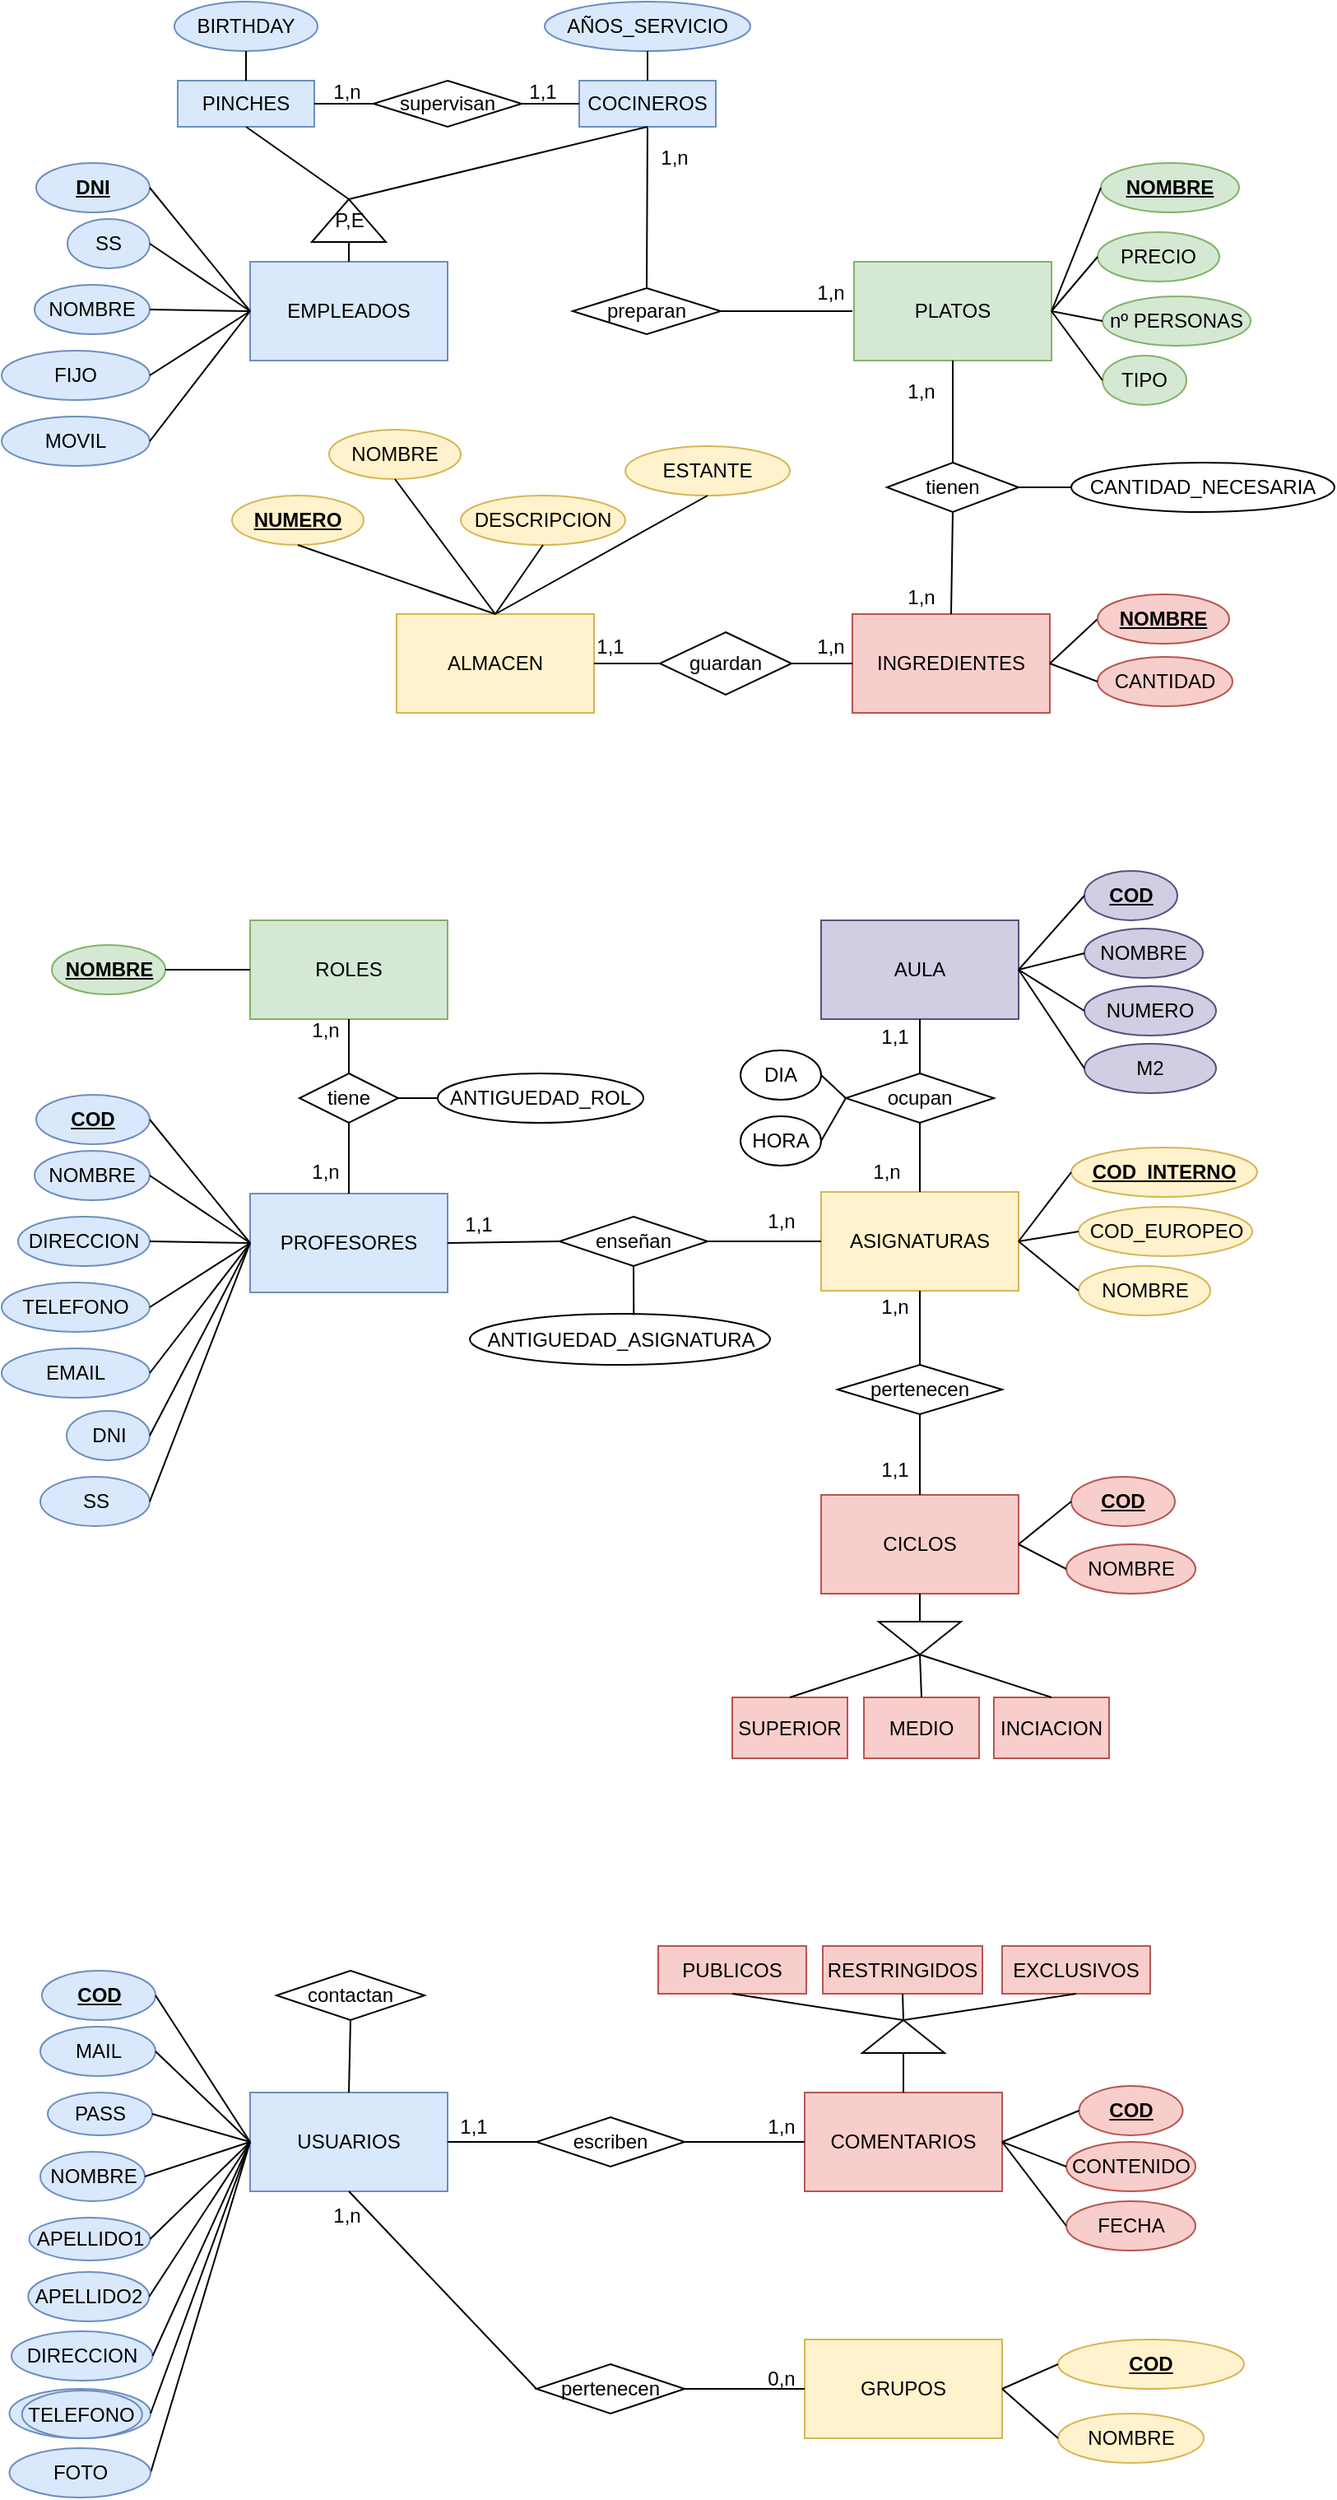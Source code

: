 <mxfile version="22.0.4" type="device">
  <diagram name="Page-1" id="RORQdDKEOHalD08dZJEA">
    <mxGraphModel dx="1114" dy="1678" grid="1" gridSize="10" guides="1" tooltips="1" connect="1" arrows="1" fold="1" page="1" pageScale="1" pageWidth="850" pageHeight="1100" math="0" shadow="0">
      <root>
        <mxCell id="0" />
        <mxCell id="1" parent="0" />
        <mxCell id="fxf0xC92rg955WbwkELu-1" value="EMPLEADOS" style="rounded=0;whiteSpace=wrap;html=1;fillColor=#dae8fc;strokeColor=#6c8ebf;" parent="1" vertex="1">
          <mxGeometry x="181" y="78" width="120" height="60" as="geometry" />
        </mxCell>
        <mxCell id="fxf0xC92rg955WbwkELu-2" value="PLATOS" style="rounded=0;whiteSpace=wrap;html=1;fillColor=#d5e8d4;strokeColor=#82b366;" parent="1" vertex="1">
          <mxGeometry x="548" y="78" width="120" height="60" as="geometry" />
        </mxCell>
        <mxCell id="fxf0xC92rg955WbwkELu-3" value="" style="endArrow=none;html=1;rounded=0;exitX=1;exitY=0.5;exitDx=0;exitDy=0;" parent="1" source="fxf0xC92rg955WbwkELu-4" edge="1">
          <mxGeometry width="50" height="50" relative="1" as="geometry">
            <mxPoint x="437" y="248" as="sourcePoint" />
            <mxPoint x="547" y="108" as="targetPoint" />
          </mxGeometry>
        </mxCell>
        <mxCell id="fxf0xC92rg955WbwkELu-4" value="preparan" style="rhombus;whiteSpace=wrap;html=1;" parent="1" vertex="1">
          <mxGeometry x="377" y="94" width="90" height="28" as="geometry" />
        </mxCell>
        <mxCell id="fxf0xC92rg955WbwkELu-5" value="" style="endArrow=none;html=1;rounded=0;exitX=0.5;exitY=1;exitDx=0;exitDy=0;entryX=0.5;entryY=0;entryDx=0;entryDy=0;" parent="1" source="RJmmMToxJVp8nwc7dpZY-3" target="fxf0xC92rg955WbwkELu-4" edge="1">
          <mxGeometry width="50" height="50" relative="1" as="geometry">
            <mxPoint x="437" y="248" as="sourcePoint" />
            <mxPoint x="487" y="198" as="targetPoint" />
          </mxGeometry>
        </mxCell>
        <mxCell id="prz9UvVktfaerAkNphrq-1" value="SS" style="ellipse;whiteSpace=wrap;html=1;fillColor=#dae8fc;strokeColor=#6c8ebf;" parent="1" vertex="1">
          <mxGeometry x="70" y="52" width="50" height="30" as="geometry" />
        </mxCell>
        <mxCell id="prz9UvVktfaerAkNphrq-2" value="NOMBRE" style="ellipse;whiteSpace=wrap;html=1;fillColor=#dae8fc;strokeColor=#6c8ebf;" parent="1" vertex="1">
          <mxGeometry x="50" y="92" width="70" height="30" as="geometry" />
        </mxCell>
        <mxCell id="prz9UvVktfaerAkNphrq-3" value="FIJO" style="ellipse;whiteSpace=wrap;html=1;fillColor=#dae8fc;strokeColor=#6c8ebf;" parent="1" vertex="1">
          <mxGeometry x="30" y="132" width="90" height="30" as="geometry" />
        </mxCell>
        <mxCell id="prz9UvVktfaerAkNphrq-4" value="MOVIL" style="ellipse;whiteSpace=wrap;html=1;fillColor=#dae8fc;strokeColor=#6c8ebf;" parent="1" vertex="1">
          <mxGeometry x="30" y="172" width="90" height="30" as="geometry" />
        </mxCell>
        <mxCell id="prz9UvVktfaerAkNphrq-5" value="" style="endArrow=none;html=1;rounded=0;entryX=1;entryY=0.5;entryDx=0;entryDy=0;exitX=0;exitY=0.5;exitDx=0;exitDy=0;" parent="1" source="fxf0xC92rg955WbwkELu-1" target="prz9UvVktfaerAkNphrq-1" edge="1">
          <mxGeometry width="50" height="50" relative="1" as="geometry">
            <mxPoint x="396" y="108" as="sourcePoint" />
            <mxPoint x="446" y="58" as="targetPoint" />
          </mxGeometry>
        </mxCell>
        <mxCell id="prz9UvVktfaerAkNphrq-6" value="" style="endArrow=none;html=1;rounded=0;exitX=1;exitY=0.5;exitDx=0;exitDy=0;entryX=0;entryY=0.5;entryDx=0;entryDy=0;" parent="1" source="prz9UvVktfaerAkNphrq-2" target="fxf0xC92rg955WbwkELu-1" edge="1">
          <mxGeometry width="50" height="50" relative="1" as="geometry">
            <mxPoint x="396" y="108" as="sourcePoint" />
            <mxPoint x="446" y="58" as="targetPoint" />
          </mxGeometry>
        </mxCell>
        <mxCell id="prz9UvVktfaerAkNphrq-7" value="" style="endArrow=none;html=1;rounded=0;exitX=1;exitY=0.5;exitDx=0;exitDy=0;entryX=0;entryY=0.5;entryDx=0;entryDy=0;" parent="1" source="prz9UvVktfaerAkNphrq-3" target="fxf0xC92rg955WbwkELu-1" edge="1">
          <mxGeometry width="50" height="50" relative="1" as="geometry">
            <mxPoint x="396" y="108" as="sourcePoint" />
            <mxPoint x="446" y="58" as="targetPoint" />
          </mxGeometry>
        </mxCell>
        <mxCell id="prz9UvVktfaerAkNphrq-8" value="" style="endArrow=none;html=1;rounded=0;exitX=1;exitY=0.5;exitDx=0;exitDy=0;entryX=0;entryY=0.5;entryDx=0;entryDy=0;" parent="1" source="prz9UvVktfaerAkNphrq-4" target="fxf0xC92rg955WbwkELu-1" edge="1">
          <mxGeometry width="50" height="50" relative="1" as="geometry">
            <mxPoint x="396" y="108" as="sourcePoint" />
            <mxPoint x="446" y="58" as="targetPoint" />
          </mxGeometry>
        </mxCell>
        <mxCell id="prz9UvVktfaerAkNphrq-9" value="&lt;b&gt;&lt;u&gt;DNI&lt;/u&gt;&lt;/b&gt;" style="ellipse;whiteSpace=wrap;html=1;fillColor=#dae8fc;strokeColor=#6c8ebf;" parent="1" vertex="1">
          <mxGeometry x="51" y="18" width="69" height="30" as="geometry" />
        </mxCell>
        <mxCell id="prz9UvVktfaerAkNphrq-10" value="" style="endArrow=none;html=1;rounded=0;entryX=1;entryY=0.5;entryDx=0;entryDy=0;exitX=0;exitY=0.5;exitDx=0;exitDy=0;" parent="1" source="fxf0xC92rg955WbwkELu-1" target="prz9UvVktfaerAkNphrq-9" edge="1">
          <mxGeometry width="50" height="50" relative="1" as="geometry">
            <mxPoint x="396" y="108" as="sourcePoint" />
            <mxPoint x="110" y="23" as="targetPoint" />
          </mxGeometry>
        </mxCell>
        <mxCell id="prz9UvVktfaerAkNphrq-12" value="1,n" style="text;html=1;strokeColor=none;fillColor=none;align=center;verticalAlign=middle;whiteSpace=wrap;rounded=0;" parent="1" vertex="1">
          <mxGeometry x="409" width="60" height="30" as="geometry" />
        </mxCell>
        <mxCell id="prz9UvVktfaerAkNphrq-13" value="1,n" style="text;html=1;strokeColor=none;fillColor=none;align=center;verticalAlign=middle;whiteSpace=wrap;rounded=0;" parent="1" vertex="1">
          <mxGeometry x="504" y="82" width="60" height="30" as="geometry" />
        </mxCell>
        <mxCell id="prz9UvVktfaerAkNphrq-14" value="INGREDIENTES" style="rounded=0;whiteSpace=wrap;html=1;fillColor=#f8cecc;strokeColor=#b85450;" parent="1" vertex="1">
          <mxGeometry x="547" y="292" width="120" height="60" as="geometry" />
        </mxCell>
        <mxCell id="prz9UvVktfaerAkNphrq-15" value="" style="endArrow=none;html=1;rounded=0;entryX=0.5;entryY=1;entryDx=0;entryDy=0;exitX=0.5;exitY=0;exitDx=0;exitDy=0;" parent="1" source="prz9UvVktfaerAkNphrq-16" target="fxf0xC92rg955WbwkELu-2" edge="1">
          <mxGeometry width="50" height="50" relative="1" as="geometry">
            <mxPoint x="619" y="178" as="sourcePoint" />
            <mxPoint x="609" y="152" as="targetPoint" />
          </mxGeometry>
        </mxCell>
        <mxCell id="prz9UvVktfaerAkNphrq-16" value="tienen" style="rhombus;whiteSpace=wrap;html=1;" parent="1" vertex="1">
          <mxGeometry x="568" y="200" width="80" height="30" as="geometry" />
        </mxCell>
        <mxCell id="prz9UvVktfaerAkNphrq-17" value="" style="endArrow=none;html=1;rounded=0;entryX=0.5;entryY=1;entryDx=0;entryDy=0;exitX=0.5;exitY=0;exitDx=0;exitDy=0;" parent="1" source="prz9UvVktfaerAkNphrq-14" target="prz9UvVktfaerAkNphrq-16" edge="1">
          <mxGeometry width="50" height="50" relative="1" as="geometry">
            <mxPoint x="609" y="288" as="sourcePoint" />
            <mxPoint x="618" y="148" as="targetPoint" />
          </mxGeometry>
        </mxCell>
        <mxCell id="prz9UvVktfaerAkNphrq-19" value="nº PERSONAS" style="ellipse;whiteSpace=wrap;html=1;fillColor=#d5e8d4;strokeColor=#82b366;" parent="1" vertex="1">
          <mxGeometry x="699" y="99" width="90" height="30" as="geometry" />
        </mxCell>
        <mxCell id="prz9UvVktfaerAkNphrq-20" value="TIPO" style="ellipse;whiteSpace=wrap;html=1;fillColor=#d5e8d4;strokeColor=#82b366;" parent="1" vertex="1">
          <mxGeometry x="699" y="135" width="51" height="30" as="geometry" />
        </mxCell>
        <mxCell id="prz9UvVktfaerAkNphrq-23" value="" style="endArrow=none;html=1;rounded=0;entryX=0;entryY=0.5;entryDx=0;entryDy=0;exitX=1;exitY=0.5;exitDx=0;exitDy=0;" parent="1" source="fxf0xC92rg955WbwkELu-2" target="prz9UvVktfaerAkNphrq-19" edge="1">
          <mxGeometry width="50" height="50" relative="1" as="geometry">
            <mxPoint x="339" y="108" as="sourcePoint" />
            <mxPoint x="389" y="58" as="targetPoint" />
          </mxGeometry>
        </mxCell>
        <mxCell id="prz9UvVktfaerAkNphrq-24" value="" style="endArrow=none;html=1;rounded=0;entryX=0;entryY=0.5;entryDx=0;entryDy=0;exitX=1;exitY=0.5;exitDx=0;exitDy=0;" parent="1" source="fxf0xC92rg955WbwkELu-2" target="prz9UvVktfaerAkNphrq-20" edge="1">
          <mxGeometry width="50" height="50" relative="1" as="geometry">
            <mxPoint x="339" y="108" as="sourcePoint" />
            <mxPoint x="389" y="58" as="targetPoint" />
          </mxGeometry>
        </mxCell>
        <mxCell id="prz9UvVktfaerAkNphrq-27" value="1,n" style="text;html=1;strokeColor=none;fillColor=none;align=center;verticalAlign=middle;whiteSpace=wrap;rounded=0;" parent="1" vertex="1">
          <mxGeometry x="559" y="267" width="60" height="30" as="geometry" />
        </mxCell>
        <mxCell id="prz9UvVktfaerAkNphrq-36" value="CANTIDAD" style="ellipse;whiteSpace=wrap;html=1;fillColor=#f8cecc;strokeColor=#b85450;" parent="1" vertex="1">
          <mxGeometry x="696" y="318" width="82" height="30" as="geometry" />
        </mxCell>
        <mxCell id="prz9UvVktfaerAkNphrq-41" value="" style="endArrow=none;html=1;rounded=0;entryX=1;entryY=0.5;entryDx=0;entryDy=0;exitX=0;exitY=0.5;exitDx=0;exitDy=0;" parent="1" source="IqtccJ0wSk-RiAS3oQaE-7" target="prz9UvVktfaerAkNphrq-14" edge="1">
          <mxGeometry width="50" height="50" relative="1" as="geometry">
            <mxPoint x="508" y="283" as="sourcePoint" />
            <mxPoint x="388" y="258" as="targetPoint" />
          </mxGeometry>
        </mxCell>
        <mxCell id="prz9UvVktfaerAkNphrq-42" value="" style="endArrow=none;html=1;rounded=0;entryX=1;entryY=0.5;entryDx=0;entryDy=0;exitX=0;exitY=0.5;exitDx=0;exitDy=0;" parent="1" source="prz9UvVktfaerAkNphrq-36" target="prz9UvVktfaerAkNphrq-14" edge="1">
          <mxGeometry width="50" height="50" relative="1" as="geometry">
            <mxPoint x="518" y="293" as="sourcePoint" />
            <mxPoint x="557" y="332" as="targetPoint" />
          </mxGeometry>
        </mxCell>
        <mxCell id="prz9UvVktfaerAkNphrq-52" value="&lt;b&gt;&lt;u&gt;NOMBRE&lt;/u&gt;&lt;/b&gt;" style="ellipse;whiteSpace=wrap;html=1;fillColor=#d5e8d4;strokeColor=#82b366;" parent="1" vertex="1">
          <mxGeometry x="698" y="18" width="84" height="30" as="geometry" />
        </mxCell>
        <mxCell id="prz9UvVktfaerAkNphrq-53" value="" style="endArrow=none;html=1;rounded=0;entryX=0;entryY=0.5;entryDx=0;entryDy=0;exitX=1;exitY=0.5;exitDx=0;exitDy=0;" parent="1" source="fxf0xC92rg955WbwkELu-2" target="prz9UvVktfaerAkNphrq-52" edge="1">
          <mxGeometry width="50" height="50" relative="1" as="geometry">
            <mxPoint x="639" y="83" as="sourcePoint" />
            <mxPoint x="689" y="33" as="targetPoint" />
          </mxGeometry>
        </mxCell>
        <mxCell id="prz9UvVktfaerAkNphrq-55" value="PRECIO" style="ellipse;whiteSpace=wrap;html=1;fillColor=#d5e8d4;strokeColor=#82b366;" parent="1" vertex="1">
          <mxGeometry x="696" y="60" width="74" height="30" as="geometry" />
        </mxCell>
        <mxCell id="prz9UvVktfaerAkNphrq-56" value="" style="endArrow=none;html=1;rounded=0;entryX=0;entryY=0.5;entryDx=0;entryDy=0;exitX=1;exitY=0.5;exitDx=0;exitDy=0;" parent="1" source="fxf0xC92rg955WbwkELu-2" target="prz9UvVktfaerAkNphrq-55" edge="1">
          <mxGeometry width="50" height="50" relative="1" as="geometry">
            <mxPoint x="678" y="118" as="sourcePoint" />
            <mxPoint x="709" y="126" as="targetPoint" />
          </mxGeometry>
        </mxCell>
        <mxCell id="IqtccJ0wSk-RiAS3oQaE-7" value="&lt;b&gt;&lt;u&gt;NOMBRE&lt;/u&gt;&lt;/b&gt;" style="ellipse;whiteSpace=wrap;html=1;fillColor=#f8cecc;strokeColor=#b85450;" parent="1" vertex="1">
          <mxGeometry x="696" y="280" width="80" height="30" as="geometry" />
        </mxCell>
        <mxCell id="IqtccJ0wSk-RiAS3oQaE-10" value="CANTIDAD_NECESARIA" style="ellipse;whiteSpace=wrap;html=1;" parent="1" vertex="1">
          <mxGeometry x="680" y="200" width="160" height="30" as="geometry" />
        </mxCell>
        <mxCell id="IqtccJ0wSk-RiAS3oQaE-11" value="" style="endArrow=none;html=1;rounded=0;entryX=1;entryY=0.5;entryDx=0;entryDy=0;exitX=0;exitY=0.5;exitDx=0;exitDy=0;" parent="1" source="IqtccJ0wSk-RiAS3oQaE-10" target="prz9UvVktfaerAkNphrq-16" edge="1">
          <mxGeometry width="50" height="50" relative="1" as="geometry">
            <mxPoint x="706" y="305" as="sourcePoint" />
            <mxPoint x="677" y="332" as="targetPoint" />
          </mxGeometry>
        </mxCell>
        <mxCell id="IqtccJ0wSk-RiAS3oQaE-12" value="ALMACEN" style="rounded=0;whiteSpace=wrap;html=1;fillColor=#fff2cc;strokeColor=#d6b656;" parent="1" vertex="1">
          <mxGeometry x="270" y="292" width="120" height="60" as="geometry" />
        </mxCell>
        <mxCell id="IqtccJ0wSk-RiAS3oQaE-13" value="guardan" style="rhombus;whiteSpace=wrap;html=1;" parent="1" vertex="1">
          <mxGeometry x="430" y="303" width="80" height="38" as="geometry" />
        </mxCell>
        <mxCell id="IqtccJ0wSk-RiAS3oQaE-14" value="" style="endArrow=none;html=1;rounded=0;entryX=1;entryY=0.5;entryDx=0;entryDy=0;exitX=0;exitY=0.5;exitDx=0;exitDy=0;" parent="1" source="prz9UvVktfaerAkNphrq-14" target="IqtccJ0wSk-RiAS3oQaE-13" edge="1">
          <mxGeometry width="50" height="50" relative="1" as="geometry">
            <mxPoint x="617" y="302" as="sourcePoint" />
            <mxPoint x="618" y="250" as="targetPoint" />
          </mxGeometry>
        </mxCell>
        <mxCell id="IqtccJ0wSk-RiAS3oQaE-15" value="" style="endArrow=none;html=1;rounded=0;entryX=1;entryY=0.5;entryDx=0;entryDy=0;exitX=0;exitY=0.5;exitDx=0;exitDy=0;" parent="1" source="IqtccJ0wSk-RiAS3oQaE-13" target="IqtccJ0wSk-RiAS3oQaE-12" edge="1">
          <mxGeometry width="50" height="50" relative="1" as="geometry">
            <mxPoint x="557" y="332" as="sourcePoint" />
            <mxPoint x="520" y="332" as="targetPoint" />
          </mxGeometry>
        </mxCell>
        <mxCell id="IqtccJ0wSk-RiAS3oQaE-16" value="&lt;b&gt;&lt;u&gt;NUMERO&lt;/u&gt;&lt;/b&gt;" style="ellipse;whiteSpace=wrap;html=1;fillColor=#fff2cc;strokeColor=#d6b656;" parent="1" vertex="1">
          <mxGeometry x="170" y="220" width="80" height="30" as="geometry" />
        </mxCell>
        <mxCell id="IqtccJ0wSk-RiAS3oQaE-17" value="NOMBRE" style="ellipse;whiteSpace=wrap;html=1;fillColor=#fff2cc;strokeColor=#d6b656;" parent="1" vertex="1">
          <mxGeometry x="229" y="180" width="80" height="30" as="geometry" />
        </mxCell>
        <mxCell id="IqtccJ0wSk-RiAS3oQaE-18" value="DESCRIPCION" style="ellipse;whiteSpace=wrap;html=1;fillColor=#fff2cc;strokeColor=#d6b656;" parent="1" vertex="1">
          <mxGeometry x="309" y="220" width="100" height="30" as="geometry" />
        </mxCell>
        <mxCell id="IqtccJ0wSk-RiAS3oQaE-19" value="" style="endArrow=none;html=1;rounded=0;entryX=0.5;entryY=1;entryDx=0;entryDy=0;exitX=0.5;exitY=0;exitDx=0;exitDy=0;" parent="1" source="IqtccJ0wSk-RiAS3oQaE-12" target="IqtccJ0wSk-RiAS3oQaE-18" edge="1">
          <mxGeometry width="50" height="50" relative="1" as="geometry">
            <mxPoint x="440" y="332" as="sourcePoint" />
            <mxPoint x="400" y="332" as="targetPoint" />
          </mxGeometry>
        </mxCell>
        <mxCell id="IqtccJ0wSk-RiAS3oQaE-20" value="" style="endArrow=none;html=1;rounded=0;entryX=0.5;entryY=1;entryDx=0;entryDy=0;exitX=0.5;exitY=0;exitDx=0;exitDy=0;" parent="1" source="IqtccJ0wSk-RiAS3oQaE-12" target="IqtccJ0wSk-RiAS3oQaE-17" edge="1">
          <mxGeometry width="50" height="50" relative="1" as="geometry">
            <mxPoint x="340" y="302" as="sourcePoint" />
            <mxPoint x="251" y="260" as="targetPoint" />
          </mxGeometry>
        </mxCell>
        <mxCell id="IqtccJ0wSk-RiAS3oQaE-21" value="" style="endArrow=none;html=1;rounded=0;entryX=0.5;entryY=1;entryDx=0;entryDy=0;exitX=0.5;exitY=0;exitDx=0;exitDy=0;" parent="1" source="IqtccJ0wSk-RiAS3oQaE-12" target="IqtccJ0wSk-RiAS3oQaE-16" edge="1">
          <mxGeometry width="50" height="50" relative="1" as="geometry">
            <mxPoint x="340" y="302" as="sourcePoint" />
            <mxPoint x="351" y="260" as="targetPoint" />
          </mxGeometry>
        </mxCell>
        <mxCell id="IqtccJ0wSk-RiAS3oQaE-22" value="ESTANTE" style="ellipse;whiteSpace=wrap;html=1;fillColor=#fff2cc;strokeColor=#d6b656;" parent="1" vertex="1">
          <mxGeometry x="409" y="190" width="100" height="30" as="geometry" />
        </mxCell>
        <mxCell id="IqtccJ0wSk-RiAS3oQaE-23" value="" style="endArrow=none;html=1;rounded=0;entryX=0.5;entryY=1;entryDx=0;entryDy=0;exitX=0.5;exitY=0;exitDx=0;exitDy=0;" parent="1" source="IqtccJ0wSk-RiAS3oQaE-12" target="IqtccJ0wSk-RiAS3oQaE-22" edge="1">
          <mxGeometry width="50" height="50" relative="1" as="geometry">
            <mxPoint x="340" y="302" as="sourcePoint" />
            <mxPoint x="410" y="260" as="targetPoint" />
          </mxGeometry>
        </mxCell>
        <mxCell id="IqtccJ0wSk-RiAS3oQaE-24" value="1,1" style="text;html=1;strokeColor=none;fillColor=none;align=center;verticalAlign=middle;whiteSpace=wrap;rounded=0;" parent="1" vertex="1">
          <mxGeometry x="370" y="297" width="60" height="30" as="geometry" />
        </mxCell>
        <mxCell id="IqtccJ0wSk-RiAS3oQaE-25" value="1,n" style="text;html=1;strokeColor=none;fillColor=none;align=center;verticalAlign=middle;whiteSpace=wrap;rounded=0;" parent="1" vertex="1">
          <mxGeometry x="504" y="297" width="60" height="30" as="geometry" />
        </mxCell>
        <mxCell id="IqtccJ0wSk-RiAS3oQaE-26" value="PROFESORES" style="rounded=0;whiteSpace=wrap;html=1;fillColor=#dae8fc;strokeColor=#6c8ebf;" parent="1" vertex="1">
          <mxGeometry x="181" y="644" width="120" height="60" as="geometry" />
        </mxCell>
        <mxCell id="IqtccJ0wSk-RiAS3oQaE-27" value="NOMBRE" style="ellipse;whiteSpace=wrap;html=1;fillColor=#dae8fc;strokeColor=#6c8ebf;" parent="1" vertex="1">
          <mxGeometry x="50" y="618" width="70" height="30" as="geometry" />
        </mxCell>
        <mxCell id="IqtccJ0wSk-RiAS3oQaE-28" value="DIRECCION" style="ellipse;whiteSpace=wrap;html=1;fillColor=#dae8fc;strokeColor=#6c8ebf;" parent="1" vertex="1">
          <mxGeometry x="40" y="658" width="80" height="30" as="geometry" />
        </mxCell>
        <mxCell id="IqtccJ0wSk-RiAS3oQaE-29" value="TELEFONO" style="ellipse;whiteSpace=wrap;html=1;fillColor=#dae8fc;strokeColor=#6c8ebf;" parent="1" vertex="1">
          <mxGeometry x="30" y="698" width="90" height="30" as="geometry" />
        </mxCell>
        <mxCell id="IqtccJ0wSk-RiAS3oQaE-30" value="EMAIL" style="ellipse;whiteSpace=wrap;html=1;fillColor=#dae8fc;strokeColor=#6c8ebf;" parent="1" vertex="1">
          <mxGeometry x="30" y="738" width="90" height="30" as="geometry" />
        </mxCell>
        <mxCell id="IqtccJ0wSk-RiAS3oQaE-31" value="" style="endArrow=none;html=1;rounded=0;entryX=1;entryY=0.5;entryDx=0;entryDy=0;exitX=0;exitY=0.5;exitDx=0;exitDy=0;" parent="1" source="IqtccJ0wSk-RiAS3oQaE-26" target="IqtccJ0wSk-RiAS3oQaE-27" edge="1">
          <mxGeometry width="50" height="50" relative="1" as="geometry">
            <mxPoint x="396" y="674" as="sourcePoint" />
            <mxPoint x="446" y="624" as="targetPoint" />
          </mxGeometry>
        </mxCell>
        <mxCell id="IqtccJ0wSk-RiAS3oQaE-32" value="" style="endArrow=none;html=1;rounded=0;exitX=1;exitY=0.5;exitDx=0;exitDy=0;entryX=0;entryY=0.5;entryDx=0;entryDy=0;" parent="1" source="IqtccJ0wSk-RiAS3oQaE-28" target="IqtccJ0wSk-RiAS3oQaE-26" edge="1">
          <mxGeometry width="50" height="50" relative="1" as="geometry">
            <mxPoint x="396" y="674" as="sourcePoint" />
            <mxPoint x="446" y="624" as="targetPoint" />
          </mxGeometry>
        </mxCell>
        <mxCell id="IqtccJ0wSk-RiAS3oQaE-33" value="" style="endArrow=none;html=1;rounded=0;exitX=1;exitY=0.5;exitDx=0;exitDy=0;entryX=0;entryY=0.5;entryDx=0;entryDy=0;" parent="1" source="IqtccJ0wSk-RiAS3oQaE-29" target="IqtccJ0wSk-RiAS3oQaE-26" edge="1">
          <mxGeometry width="50" height="50" relative="1" as="geometry">
            <mxPoint x="396" y="674" as="sourcePoint" />
            <mxPoint x="446" y="624" as="targetPoint" />
          </mxGeometry>
        </mxCell>
        <mxCell id="IqtccJ0wSk-RiAS3oQaE-34" value="" style="endArrow=none;html=1;rounded=0;exitX=1;exitY=0.5;exitDx=0;exitDy=0;entryX=0;entryY=0.5;entryDx=0;entryDy=0;" parent="1" source="IqtccJ0wSk-RiAS3oQaE-30" target="IqtccJ0wSk-RiAS3oQaE-26" edge="1">
          <mxGeometry width="50" height="50" relative="1" as="geometry">
            <mxPoint x="396" y="674" as="sourcePoint" />
            <mxPoint x="446" y="624" as="targetPoint" />
          </mxGeometry>
        </mxCell>
        <mxCell id="IqtccJ0wSk-RiAS3oQaE-35" value="&lt;b&gt;&lt;u&gt;COD&lt;/u&gt;&lt;/b&gt;" style="ellipse;whiteSpace=wrap;html=1;fillColor=#dae8fc;strokeColor=#6c8ebf;" parent="1" vertex="1">
          <mxGeometry x="51" y="584" width="69" height="30" as="geometry" />
        </mxCell>
        <mxCell id="IqtccJ0wSk-RiAS3oQaE-36" value="" style="endArrow=none;html=1;rounded=0;entryX=1;entryY=0.5;entryDx=0;entryDy=0;exitX=0;exitY=0.5;exitDx=0;exitDy=0;" parent="1" source="IqtccJ0wSk-RiAS3oQaE-26" target="IqtccJ0wSk-RiAS3oQaE-35" edge="1">
          <mxGeometry width="50" height="50" relative="1" as="geometry">
            <mxPoint x="396" y="674" as="sourcePoint" />
            <mxPoint x="110" y="589" as="targetPoint" />
          </mxGeometry>
        </mxCell>
        <mxCell id="IqtccJ0wSk-RiAS3oQaE-38" value="DNI" style="ellipse;whiteSpace=wrap;html=1;fillColor=#dae8fc;strokeColor=#6c8ebf;" parent="1" vertex="1">
          <mxGeometry x="69.5" y="776" width="50.5" height="30" as="geometry" />
        </mxCell>
        <mxCell id="IqtccJ0wSk-RiAS3oQaE-39" value="" style="endArrow=none;html=1;rounded=0;exitX=1;exitY=0.5;exitDx=0;exitDy=0;entryX=0;entryY=0.5;entryDx=0;entryDy=0;" parent="1" source="IqtccJ0wSk-RiAS3oQaE-38" target="IqtccJ0wSk-RiAS3oQaE-26" edge="1">
          <mxGeometry width="50" height="50" relative="1" as="geometry">
            <mxPoint x="123" y="763" as="sourcePoint" />
            <mxPoint x="191" y="684" as="targetPoint" />
          </mxGeometry>
        </mxCell>
        <mxCell id="IqtccJ0wSk-RiAS3oQaE-40" value="SS" style="ellipse;whiteSpace=wrap;html=1;fillColor=#dae8fc;strokeColor=#6c8ebf;" parent="1" vertex="1">
          <mxGeometry x="53.5" y="816" width="66.5" height="30" as="geometry" />
        </mxCell>
        <mxCell id="IqtccJ0wSk-RiAS3oQaE-41" value="" style="endArrow=none;html=1;rounded=0;entryX=0;entryY=0.5;entryDx=0;entryDy=0;exitX=1;exitY=0.5;exitDx=0;exitDy=0;" parent="1" source="IqtccJ0wSk-RiAS3oQaE-40" target="IqtccJ0wSk-RiAS3oQaE-26" edge="1">
          <mxGeometry width="50" height="50" relative="1" as="geometry">
            <mxPoint x="460" y="936" as="sourcePoint" />
            <mxPoint x="510" y="886" as="targetPoint" />
          </mxGeometry>
        </mxCell>
        <mxCell id="IqtccJ0wSk-RiAS3oQaE-52" value="ROLES" style="rounded=0;whiteSpace=wrap;html=1;fillColor=#d5e8d4;strokeColor=#82b366;" parent="1" vertex="1">
          <mxGeometry x="181" y="478" width="120" height="60" as="geometry" />
        </mxCell>
        <mxCell id="IqtccJ0wSk-RiAS3oQaE-53" value="tiene" style="rhombus;whiteSpace=wrap;html=1;" parent="1" vertex="1">
          <mxGeometry x="211" y="571" width="60" height="30" as="geometry" />
        </mxCell>
        <mxCell id="IqtccJ0wSk-RiAS3oQaE-54" value="" style="endArrow=none;html=1;rounded=0;exitX=0.5;exitY=0;exitDx=0;exitDy=0;entryX=0.5;entryY=1;entryDx=0;entryDy=0;" parent="1" source="IqtccJ0wSk-RiAS3oQaE-53" target="IqtccJ0wSk-RiAS3oQaE-52" edge="1">
          <mxGeometry width="50" height="50" relative="1" as="geometry">
            <mxPoint x="460" y="568" as="sourcePoint" />
            <mxPoint x="510" y="518" as="targetPoint" />
          </mxGeometry>
        </mxCell>
        <mxCell id="IqtccJ0wSk-RiAS3oQaE-55" value="" style="endArrow=none;html=1;rounded=0;exitX=0.5;exitY=1;exitDx=0;exitDy=0;entryX=0.5;entryY=0;entryDx=0;entryDy=0;" parent="1" source="IqtccJ0wSk-RiAS3oQaE-53" target="IqtccJ0wSk-RiAS3oQaE-26" edge="1">
          <mxGeometry width="50" height="50" relative="1" as="geometry">
            <mxPoint x="250" y="578" as="sourcePoint" />
            <mxPoint x="251" y="548" as="targetPoint" />
          </mxGeometry>
        </mxCell>
        <mxCell id="IqtccJ0wSk-RiAS3oQaE-56" value="&lt;b&gt;&lt;u&gt;NOMBRE&lt;/u&gt;&lt;/b&gt;" style="ellipse;whiteSpace=wrap;html=1;fillColor=#d5e8d4;strokeColor=#82b366;" parent="1" vertex="1">
          <mxGeometry x="60.5" y="493" width="69" height="30" as="geometry" />
        </mxCell>
        <mxCell id="IqtccJ0wSk-RiAS3oQaE-57" value="" style="endArrow=none;html=1;rounded=0;exitX=0;exitY=0.5;exitDx=0;exitDy=0;entryX=1;entryY=0.5;entryDx=0;entryDy=0;" parent="1" source="IqtccJ0wSk-RiAS3oQaE-52" target="IqtccJ0wSk-RiAS3oQaE-56" edge="1">
          <mxGeometry width="50" height="50" relative="1" as="geometry">
            <mxPoint x="251" y="581" as="sourcePoint" />
            <mxPoint x="251" y="548" as="targetPoint" />
          </mxGeometry>
        </mxCell>
        <mxCell id="IqtccJ0wSk-RiAS3oQaE-58" value="ANTIGUEDAD_ROL" style="ellipse;whiteSpace=wrap;html=1;" parent="1" vertex="1">
          <mxGeometry x="295" y="571" width="125" height="30" as="geometry" />
        </mxCell>
        <mxCell id="IqtccJ0wSk-RiAS3oQaE-59" value="" style="endArrow=none;html=1;rounded=0;exitX=0;exitY=0.5;exitDx=0;exitDy=0;entryX=1;entryY=0.5;entryDx=0;entryDy=0;" parent="1" source="IqtccJ0wSk-RiAS3oQaE-58" target="IqtccJ0wSk-RiAS3oQaE-53" edge="1">
          <mxGeometry width="50" height="50" relative="1" as="geometry">
            <mxPoint x="191" y="518" as="sourcePoint" />
            <mxPoint x="140" y="518" as="targetPoint" />
          </mxGeometry>
        </mxCell>
        <mxCell id="IqtccJ0wSk-RiAS3oQaE-60" value="enseñan" style="rhombus;whiteSpace=wrap;html=1;" parent="1" vertex="1">
          <mxGeometry x="369" y="658" width="90" height="30" as="geometry" />
        </mxCell>
        <mxCell id="IqtccJ0wSk-RiAS3oQaE-61" value="ASIGNATURAS" style="rounded=0;whiteSpace=wrap;html=1;fillColor=#fff2cc;strokeColor=#d6b656;" parent="1" vertex="1">
          <mxGeometry x="528" y="643" width="120" height="60" as="geometry" />
        </mxCell>
        <mxCell id="IqtccJ0wSk-RiAS3oQaE-62" value="&lt;b&gt;&lt;u&gt;COD_INTERNO&lt;/u&gt;&lt;/b&gt;" style="ellipse;whiteSpace=wrap;html=1;fillColor=#fff2cc;strokeColor=#d6b656;" parent="1" vertex="1">
          <mxGeometry x="680" y="616" width="113" height="30" as="geometry" />
        </mxCell>
        <mxCell id="IqtccJ0wSk-RiAS3oQaE-63" value="COD_EUROPEO" style="ellipse;whiteSpace=wrap;html=1;fillColor=#fff2cc;strokeColor=#d6b656;" parent="1" vertex="1">
          <mxGeometry x="684.5" y="652" width="105.5" height="30" as="geometry" />
        </mxCell>
        <mxCell id="IqtccJ0wSk-RiAS3oQaE-64" value="NOMBRE" style="ellipse;whiteSpace=wrap;html=1;fillColor=#fff2cc;strokeColor=#d6b656;" parent="1" vertex="1">
          <mxGeometry x="684.5" y="688" width="80" height="30" as="geometry" />
        </mxCell>
        <mxCell id="IqtccJ0wSk-RiAS3oQaE-65" value="" style="endArrow=none;html=1;rounded=0;exitX=0;exitY=0.5;exitDx=0;exitDy=0;entryX=1;entryY=0.5;entryDx=0;entryDy=0;" parent="1" source="IqtccJ0wSk-RiAS3oQaE-62" target="IqtccJ0wSk-RiAS3oQaE-61" edge="1">
          <mxGeometry width="50" height="50" relative="1" as="geometry">
            <mxPoint x="251" y="611" as="sourcePoint" />
            <mxPoint x="251" y="654" as="targetPoint" />
          </mxGeometry>
        </mxCell>
        <mxCell id="IqtccJ0wSk-RiAS3oQaE-66" value="" style="endArrow=none;html=1;rounded=0;exitX=0;exitY=0.5;exitDx=0;exitDy=0;entryX=1;entryY=0.5;entryDx=0;entryDy=0;" parent="1" source="IqtccJ0wSk-RiAS3oQaE-63" target="IqtccJ0wSk-RiAS3oQaE-61" edge="1">
          <mxGeometry width="50" height="50" relative="1" as="geometry">
            <mxPoint x="690" y="626" as="sourcePoint" />
            <mxPoint x="659" y="683" as="targetPoint" />
          </mxGeometry>
        </mxCell>
        <mxCell id="IqtccJ0wSk-RiAS3oQaE-67" value="" style="endArrow=none;html=1;rounded=0;exitX=0;exitY=0.5;exitDx=0;exitDy=0;entryX=1;entryY=0.5;entryDx=0;entryDy=0;" parent="1" source="IqtccJ0wSk-RiAS3oQaE-64" target="IqtccJ0wSk-RiAS3oQaE-61" edge="1">
          <mxGeometry width="50" height="50" relative="1" as="geometry">
            <mxPoint x="695" y="669" as="sourcePoint" />
            <mxPoint x="660" y="708" as="targetPoint" />
          </mxGeometry>
        </mxCell>
        <mxCell id="IqtccJ0wSk-RiAS3oQaE-68" value="" style="endArrow=none;html=1;rounded=0;exitX=0;exitY=0.5;exitDx=0;exitDy=0;entryX=1;entryY=0.5;entryDx=0;entryDy=0;" parent="1" source="IqtccJ0wSk-RiAS3oQaE-60" target="IqtccJ0wSk-RiAS3oQaE-26" edge="1">
          <mxGeometry width="50" height="50" relative="1" as="geometry">
            <mxPoint x="695" y="713" as="sourcePoint" />
            <mxPoint x="659" y="683" as="targetPoint" />
          </mxGeometry>
        </mxCell>
        <mxCell id="IqtccJ0wSk-RiAS3oQaE-69" value="" style="endArrow=none;html=1;rounded=0;exitX=0;exitY=0.5;exitDx=0;exitDy=0;entryX=1;entryY=0.5;entryDx=0;entryDy=0;" parent="1" source="IqtccJ0wSk-RiAS3oQaE-61" target="IqtccJ0wSk-RiAS3oQaE-60" edge="1">
          <mxGeometry width="50" height="50" relative="1" as="geometry">
            <mxPoint x="380" y="683" as="sourcePoint" />
            <mxPoint x="311" y="684" as="targetPoint" />
          </mxGeometry>
        </mxCell>
        <mxCell id="IqtccJ0wSk-RiAS3oQaE-70" value="CICLOS" style="rounded=0;whiteSpace=wrap;html=1;fillColor=#f8cecc;strokeColor=#b85450;" parent="1" vertex="1">
          <mxGeometry x="528" y="827" width="120" height="60" as="geometry" />
        </mxCell>
        <mxCell id="IqtccJ0wSk-RiAS3oQaE-71" value="pertenecen" style="rhombus;whiteSpace=wrap;html=1;" parent="1" vertex="1">
          <mxGeometry x="538" y="748" width="100" height="30" as="geometry" />
        </mxCell>
        <mxCell id="IqtccJ0wSk-RiAS3oQaE-72" value="" style="endArrow=none;html=1;rounded=0;exitX=0.5;exitY=1;exitDx=0;exitDy=0;entryX=0.5;entryY=0;entryDx=0;entryDy=0;" parent="1" source="IqtccJ0wSk-RiAS3oQaE-61" target="IqtccJ0wSk-RiAS3oQaE-71" edge="1">
          <mxGeometry width="50" height="50" relative="1" as="geometry">
            <mxPoint x="539" y="683" as="sourcePoint" />
            <mxPoint x="460" y="683" as="targetPoint" />
          </mxGeometry>
        </mxCell>
        <mxCell id="IqtccJ0wSk-RiAS3oQaE-73" value="" style="endArrow=none;html=1;rounded=0;exitX=0.5;exitY=1;exitDx=0;exitDy=0;entryX=0.5;entryY=0;entryDx=0;entryDy=0;" parent="1" source="IqtccJ0wSk-RiAS3oQaE-71" target="IqtccJ0wSk-RiAS3oQaE-70" edge="1">
          <mxGeometry width="50" height="50" relative="1" as="geometry">
            <mxPoint x="599" y="713" as="sourcePoint" />
            <mxPoint x="599" y="756" as="targetPoint" />
          </mxGeometry>
        </mxCell>
        <mxCell id="IqtccJ0wSk-RiAS3oQaE-74" value="&lt;b&gt;&lt;u&gt;COD&lt;/u&gt;&lt;/b&gt;" style="ellipse;whiteSpace=wrap;html=1;fillColor=#f8cecc;strokeColor=#b85450;" parent="1" vertex="1">
          <mxGeometry x="680" y="816" width="63" height="30" as="geometry" />
        </mxCell>
        <mxCell id="IqtccJ0wSk-RiAS3oQaE-75" value="NOMBRE" style="ellipse;whiteSpace=wrap;html=1;fillColor=#f8cecc;strokeColor=#b85450;" parent="1" vertex="1">
          <mxGeometry x="677" y="857" width="78.5" height="30" as="geometry" />
        </mxCell>
        <mxCell id="IqtccJ0wSk-RiAS3oQaE-77" value="" style="endArrow=none;html=1;rounded=0;entryX=0;entryY=0.5;entryDx=0;entryDy=0;exitX=1;exitY=0.5;exitDx=0;exitDy=0;" parent="1" source="IqtccJ0wSk-RiAS3oQaE-70" target="IqtccJ0wSk-RiAS3oQaE-74" edge="1">
          <mxGeometry width="50" height="50" relative="1" as="geometry">
            <mxPoint x="460" y="797" as="sourcePoint" />
            <mxPoint x="510" y="747" as="targetPoint" />
          </mxGeometry>
        </mxCell>
        <mxCell id="IqtccJ0wSk-RiAS3oQaE-78" value="" style="endArrow=none;html=1;rounded=0;entryX=0;entryY=0.5;entryDx=0;entryDy=0;exitX=1;exitY=0.5;exitDx=0;exitDy=0;" parent="1" source="IqtccJ0wSk-RiAS3oQaE-70" target="IqtccJ0wSk-RiAS3oQaE-75" edge="1">
          <mxGeometry width="50" height="50" relative="1" as="geometry">
            <mxPoint x="659" y="867" as="sourcePoint" />
            <mxPoint x="687" y="831" as="targetPoint" />
          </mxGeometry>
        </mxCell>
        <mxCell id="IqtccJ0wSk-RiAS3oQaE-79" value="" style="endArrow=none;html=1;rounded=0;entryX=0;entryY=0.5;entryDx=0;entryDy=0;exitX=0.5;exitY=1;exitDx=0;exitDy=0;" parent="1" source="IqtccJ0wSk-RiAS3oQaE-70" target="RJmmMToxJVp8nwc7dpZY-11" edge="1">
          <mxGeometry width="50" height="50" relative="1" as="geometry">
            <mxPoint x="659" y="867" as="sourcePoint" />
            <mxPoint x="692" y="867" as="targetPoint" />
          </mxGeometry>
        </mxCell>
        <mxCell id="IqtccJ0wSk-RiAS3oQaE-80" value="AULA" style="rounded=0;whiteSpace=wrap;html=1;fillColor=#d0cee2;strokeColor=#56517e;" parent="1" vertex="1">
          <mxGeometry x="528" y="478" width="120" height="60" as="geometry" />
        </mxCell>
        <mxCell id="IqtccJ0wSk-RiAS3oQaE-81" value="&lt;b&gt;&lt;u&gt;COD&lt;/u&gt;&lt;/b&gt;" style="ellipse;whiteSpace=wrap;html=1;fillColor=#d0cee2;strokeColor=#56517e;" parent="1" vertex="1">
          <mxGeometry x="688" y="448" width="56.5" height="30" as="geometry" />
        </mxCell>
        <mxCell id="IqtccJ0wSk-RiAS3oQaE-82" value="NOMBRE" style="ellipse;whiteSpace=wrap;html=1;fillColor=#d0cee2;strokeColor=#56517e;" parent="1" vertex="1">
          <mxGeometry x="688" y="483" width="72" height="30" as="geometry" />
        </mxCell>
        <mxCell id="IqtccJ0wSk-RiAS3oQaE-83" value="NUMERO" style="ellipse;whiteSpace=wrap;html=1;fillColor=#d0cee2;strokeColor=#56517e;" parent="1" vertex="1">
          <mxGeometry x="688" y="518" width="80" height="30" as="geometry" />
        </mxCell>
        <mxCell id="IqtccJ0wSk-RiAS3oQaE-84" value="M2" style="ellipse;whiteSpace=wrap;html=1;fillColor=#d0cee2;strokeColor=#56517e;" parent="1" vertex="1">
          <mxGeometry x="688" y="553" width="80" height="30" as="geometry" />
        </mxCell>
        <mxCell id="IqtccJ0wSk-RiAS3oQaE-86" value="" style="endArrow=none;html=1;rounded=0;entryX=1;entryY=0.5;entryDx=0;entryDy=0;exitX=0;exitY=0.5;exitDx=0;exitDy=0;" parent="1" source="IqtccJ0wSk-RiAS3oQaE-81" target="IqtccJ0wSk-RiAS3oQaE-80" edge="1">
          <mxGeometry width="50" height="50" relative="1" as="geometry">
            <mxPoint x="706" y="390" as="sourcePoint" />
            <mxPoint x="677" y="379" as="targetPoint" />
          </mxGeometry>
        </mxCell>
        <mxCell id="IqtccJ0wSk-RiAS3oQaE-87" value="" style="endArrow=none;html=1;rounded=0;entryX=1;entryY=0.5;entryDx=0;entryDy=0;exitX=0;exitY=0.5;exitDx=0;exitDy=0;" parent="1" source="IqtccJ0wSk-RiAS3oQaE-82" target="IqtccJ0wSk-RiAS3oQaE-80" edge="1">
          <mxGeometry width="50" height="50" relative="1" as="geometry">
            <mxPoint x="698" y="473" as="sourcePoint" />
            <mxPoint x="656" y="511" as="targetPoint" />
          </mxGeometry>
        </mxCell>
        <mxCell id="IqtccJ0wSk-RiAS3oQaE-88" value="" style="endArrow=none;html=1;rounded=0;entryX=1;entryY=0.5;entryDx=0;entryDy=0;exitX=0;exitY=0.5;exitDx=0;exitDy=0;" parent="1" source="IqtccJ0wSk-RiAS3oQaE-83" target="IqtccJ0wSk-RiAS3oQaE-80" edge="1">
          <mxGeometry width="50" height="50" relative="1" as="geometry">
            <mxPoint x="698" y="508" as="sourcePoint" />
            <mxPoint x="657" y="512" as="targetPoint" />
          </mxGeometry>
        </mxCell>
        <mxCell id="IqtccJ0wSk-RiAS3oQaE-89" value="" style="endArrow=none;html=1;rounded=0;entryX=1;entryY=0.5;entryDx=0;entryDy=0;exitX=0;exitY=0.5;exitDx=0;exitDy=0;" parent="1" source="IqtccJ0wSk-RiAS3oQaE-84" target="IqtccJ0wSk-RiAS3oQaE-80" edge="1">
          <mxGeometry width="50" height="50" relative="1" as="geometry">
            <mxPoint x="698" y="543" as="sourcePoint" />
            <mxPoint x="658" y="518" as="targetPoint" />
          </mxGeometry>
        </mxCell>
        <mxCell id="IqtccJ0wSk-RiAS3oQaE-90" value="ocupan" style="rhombus;whiteSpace=wrap;html=1;" parent="1" vertex="1">
          <mxGeometry x="543" y="571" width="90" height="30" as="geometry" />
        </mxCell>
        <mxCell id="IqtccJ0wSk-RiAS3oQaE-91" value="" style="endArrow=none;html=1;rounded=0;entryX=0.5;entryY=0;entryDx=0;entryDy=0;exitX=0.5;exitY=1;exitDx=0;exitDy=0;" parent="1" source="IqtccJ0wSk-RiAS3oQaE-80" target="IqtccJ0wSk-RiAS3oQaE-90" edge="1">
          <mxGeometry width="50" height="50" relative="1" as="geometry">
            <mxPoint x="698" y="473" as="sourcePoint" />
            <mxPoint x="658" y="518" as="targetPoint" />
          </mxGeometry>
        </mxCell>
        <mxCell id="IqtccJ0wSk-RiAS3oQaE-92" value="" style="endArrow=none;html=1;rounded=0;entryX=0.5;entryY=0;entryDx=0;entryDy=0;exitX=0.5;exitY=1;exitDx=0;exitDy=0;exitPerimeter=0;" parent="1" source="IqtccJ0wSk-RiAS3oQaE-90" target="IqtccJ0wSk-RiAS3oQaE-61" edge="1">
          <mxGeometry width="50" height="50" relative="1" as="geometry">
            <mxPoint x="598" y="548" as="sourcePoint" />
            <mxPoint x="599" y="577" as="targetPoint" />
          </mxGeometry>
        </mxCell>
        <mxCell id="IqtccJ0wSk-RiAS3oQaE-93" value="DIA" style="ellipse;whiteSpace=wrap;html=1;" parent="1" vertex="1">
          <mxGeometry x="479" y="557" width="49" height="30" as="geometry" />
        </mxCell>
        <mxCell id="IqtccJ0wSk-RiAS3oQaE-94" value="" style="endArrow=none;html=1;rounded=0;exitX=1;exitY=0.5;exitDx=0;exitDy=0;entryX=0;entryY=0.5;entryDx=0;entryDy=0;" parent="1" source="IqtccJ0wSk-RiAS3oQaE-93" target="IqtccJ0wSk-RiAS3oQaE-90" edge="1">
          <mxGeometry width="50" height="50" relative="1" as="geometry">
            <mxPoint x="305" y="596" as="sourcePoint" />
            <mxPoint x="281" y="596" as="targetPoint" />
          </mxGeometry>
        </mxCell>
        <mxCell id="IqtccJ0wSk-RiAS3oQaE-95" value="HORA" style="ellipse;whiteSpace=wrap;html=1;" parent="1" vertex="1">
          <mxGeometry x="479" y="597" width="49" height="30" as="geometry" />
        </mxCell>
        <mxCell id="IqtccJ0wSk-RiAS3oQaE-96" value="" style="endArrow=none;html=1;rounded=0;exitX=1;exitY=0.5;exitDx=0;exitDy=0;entryX=0;entryY=0.5;entryDx=0;entryDy=0;" parent="1" source="IqtccJ0wSk-RiAS3oQaE-95" target="IqtccJ0wSk-RiAS3oQaE-90" edge="1">
          <mxGeometry width="50" height="50" relative="1" as="geometry">
            <mxPoint x="538" y="582" as="sourcePoint" />
            <mxPoint x="553" y="596" as="targetPoint" />
          </mxGeometry>
        </mxCell>
        <mxCell id="IqtccJ0wSk-RiAS3oQaE-97" value="1,n" style="text;html=1;strokeColor=none;fillColor=none;align=center;verticalAlign=middle;whiteSpace=wrap;rounded=0;" parent="1" vertex="1">
          <mxGeometry x="197" y="530" width="60" height="30" as="geometry" />
        </mxCell>
        <mxCell id="IqtccJ0wSk-RiAS3oQaE-98" value="1,n" style="text;html=1;strokeColor=none;fillColor=none;align=center;verticalAlign=middle;whiteSpace=wrap;rounded=0;" parent="1" vertex="1">
          <mxGeometry x="197" y="616" width="60" height="30" as="geometry" />
        </mxCell>
        <mxCell id="IqtccJ0wSk-RiAS3oQaE-99" value="1,1" style="text;html=1;strokeColor=none;fillColor=none;align=center;verticalAlign=middle;whiteSpace=wrap;rounded=0;" parent="1" vertex="1">
          <mxGeometry x="290" y="648" width="60" height="30" as="geometry" />
        </mxCell>
        <mxCell id="IqtccJ0wSk-RiAS3oQaE-100" value="1,n" style="text;html=1;strokeColor=none;fillColor=none;align=center;verticalAlign=middle;whiteSpace=wrap;rounded=0;" parent="1" vertex="1">
          <mxGeometry x="473.5" y="646" width="60" height="30" as="geometry" />
        </mxCell>
        <mxCell id="IqtccJ0wSk-RiAS3oQaE-101" value="1,n" style="text;html=1;strokeColor=none;fillColor=none;align=center;verticalAlign=middle;whiteSpace=wrap;rounded=0;" parent="1" vertex="1">
          <mxGeometry x="538" y="616" width="60" height="30" as="geometry" />
        </mxCell>
        <mxCell id="IqtccJ0wSk-RiAS3oQaE-102" value="1,1" style="text;html=1;strokeColor=none;fillColor=none;align=center;verticalAlign=middle;whiteSpace=wrap;rounded=0;" parent="1" vertex="1">
          <mxGeometry x="543" y="534" width="60" height="30" as="geometry" />
        </mxCell>
        <mxCell id="IqtccJ0wSk-RiAS3oQaE-103" value="1,n" style="text;html=1;strokeColor=none;fillColor=none;align=center;verticalAlign=middle;whiteSpace=wrap;rounded=0;" parent="1" vertex="1">
          <mxGeometry x="543" y="698" width="60" height="30" as="geometry" />
        </mxCell>
        <mxCell id="IqtccJ0wSk-RiAS3oQaE-104" value="1,1" style="text;html=1;strokeColor=none;fillColor=none;align=center;verticalAlign=middle;whiteSpace=wrap;rounded=0;" parent="1" vertex="1">
          <mxGeometry x="543" y="797" width="60" height="30" as="geometry" />
        </mxCell>
        <mxCell id="IqtccJ0wSk-RiAS3oQaE-105" value="ANTIGUEDAD_ASIGNATURA" style="ellipse;whiteSpace=wrap;html=1;" parent="1" vertex="1">
          <mxGeometry x="314.5" y="717" width="182.5" height="31" as="geometry" />
        </mxCell>
        <mxCell id="IqtccJ0wSk-RiAS3oQaE-106" value="" style="endArrow=none;html=1;rounded=0;exitX=0.5;exitY=1;exitDx=0;exitDy=0;entryX=0.546;entryY=0.026;entryDx=0;entryDy=0;entryPerimeter=0;" parent="1" source="IqtccJ0wSk-RiAS3oQaE-60" target="IqtccJ0wSk-RiAS3oQaE-105" edge="1">
          <mxGeometry width="50" height="50" relative="1" as="geometry">
            <mxPoint x="418" y="688" as="sourcePoint" />
            <mxPoint x="411.919" y="717.009" as="targetPoint" />
          </mxGeometry>
        </mxCell>
        <mxCell id="SRYQaqQvR1b0aWZA5hd1-5" value="USUARIOS" style="rounded=0;whiteSpace=wrap;html=1;fillColor=#dae8fc;strokeColor=#6c8ebf;" parent="1" vertex="1">
          <mxGeometry x="181" y="1190" width="120" height="60" as="geometry" />
        </mxCell>
        <mxCell id="SRYQaqQvR1b0aWZA5hd1-9" value="MAIL" style="ellipse;whiteSpace=wrap;html=1;fillColor=#dae8fc;strokeColor=#6c8ebf;" parent="1" vertex="1">
          <mxGeometry x="53.5" y="1150" width="70" height="30" as="geometry" />
        </mxCell>
        <mxCell id="SRYQaqQvR1b0aWZA5hd1-10" value="PASS" style="ellipse;whiteSpace=wrap;html=1;fillColor=#dae8fc;strokeColor=#6c8ebf;" parent="1" vertex="1">
          <mxGeometry x="58" y="1190" width="63.5" height="26" as="geometry" />
        </mxCell>
        <mxCell id="SRYQaqQvR1b0aWZA5hd1-11" value="&lt;b&gt;&lt;u&gt;COD&lt;/u&gt;&lt;/b&gt;" style="ellipse;whiteSpace=wrap;html=1;fillColor=#dae8fc;strokeColor=#6c8ebf;" parent="1" vertex="1">
          <mxGeometry x="54.5" y="1116" width="69" height="30" as="geometry" />
        </mxCell>
        <mxCell id="SRYQaqQvR1b0aWZA5hd1-12" value="NOMBRE" style="ellipse;whiteSpace=wrap;html=1;fillColor=#dae8fc;strokeColor=#6c8ebf;" parent="1" vertex="1">
          <mxGeometry x="53.5" y="1226" width="63.5" height="30" as="geometry" />
        </mxCell>
        <mxCell id="SRYQaqQvR1b0aWZA5hd1-13" value="APELLIDO1" style="ellipse;whiteSpace=wrap;html=1;fillColor=#dae8fc;strokeColor=#6c8ebf;" parent="1" vertex="1">
          <mxGeometry x="46.75" y="1266" width="73.5" height="26" as="geometry" />
        </mxCell>
        <mxCell id="SRYQaqQvR1b0aWZA5hd1-14" value="APELLIDO2" style="ellipse;whiteSpace=wrap;html=1;fillColor=#dae8fc;strokeColor=#6c8ebf;" parent="1" vertex="1">
          <mxGeometry x="46.13" y="1299" width="73.5" height="30" as="geometry" />
        </mxCell>
        <mxCell id="SRYQaqQvR1b0aWZA5hd1-15" value="DIRECCION" style="ellipse;whiteSpace=wrap;html=1;fillColor=#dae8fc;strokeColor=#6c8ebf;" parent="1" vertex="1">
          <mxGeometry x="36" y="1335" width="85.75" height="30" as="geometry" />
        </mxCell>
        <mxCell id="SRYQaqQvR1b0aWZA5hd1-16" value="TELEFONO" style="ellipse;whiteSpace=wrap;html=1;fillColor=#dae8fc;strokeColor=#6c8ebf;" parent="1" vertex="1">
          <mxGeometry x="34.75" y="1370" width="85.75" height="30" as="geometry" />
        </mxCell>
        <mxCell id="SRYQaqQvR1b0aWZA5hd1-17" value="" style="endArrow=none;html=1;rounded=0;entryX=0;entryY=0.5;entryDx=0;entryDy=0;exitX=1;exitY=0.5;exitDx=0;exitDy=0;" parent="1" source="SRYQaqQvR1b0aWZA5hd1-11" target="SRYQaqQvR1b0aWZA5hd1-5" edge="1">
          <mxGeometry width="50" height="50" relative="1" as="geometry">
            <mxPoint x="130" y="1017" as="sourcePoint" />
            <mxPoint x="191" y="860" as="targetPoint" />
          </mxGeometry>
        </mxCell>
        <mxCell id="SRYQaqQvR1b0aWZA5hd1-18" value="" style="endArrow=none;html=1;rounded=0;entryX=0;entryY=0.5;entryDx=0;entryDy=0;exitX=1;exitY=0.5;exitDx=0;exitDy=0;" parent="1" source="SRYQaqQvR1b0aWZA5hd1-9" target="SRYQaqQvR1b0aWZA5hd1-5" edge="1">
          <mxGeometry width="50" height="50" relative="1" as="geometry">
            <mxPoint x="134" y="1141" as="sourcePoint" />
            <mxPoint x="191" y="1230" as="targetPoint" />
          </mxGeometry>
        </mxCell>
        <mxCell id="SRYQaqQvR1b0aWZA5hd1-19" value="" style="endArrow=none;html=1;rounded=0;entryX=0;entryY=0.5;entryDx=0;entryDy=0;exitX=1;exitY=0.5;exitDx=0;exitDy=0;" parent="1" source="SRYQaqQvR1b0aWZA5hd1-10" target="SRYQaqQvR1b0aWZA5hd1-5" edge="1">
          <mxGeometry width="50" height="50" relative="1" as="geometry">
            <mxPoint x="134" y="1175" as="sourcePoint" />
            <mxPoint x="191" y="1230" as="targetPoint" />
          </mxGeometry>
        </mxCell>
        <mxCell id="SRYQaqQvR1b0aWZA5hd1-20" value="" style="endArrow=none;html=1;rounded=0;entryX=0;entryY=0.5;entryDx=0;entryDy=0;exitX=1;exitY=0.5;exitDx=0;exitDy=0;" parent="1" source="SRYQaqQvR1b0aWZA5hd1-12" target="SRYQaqQvR1b0aWZA5hd1-5" edge="1">
          <mxGeometry width="50" height="50" relative="1" as="geometry">
            <mxPoint x="134" y="1215" as="sourcePoint" />
            <mxPoint x="191" y="1230" as="targetPoint" />
          </mxGeometry>
        </mxCell>
        <mxCell id="SRYQaqQvR1b0aWZA5hd1-21" value="" style="endArrow=none;html=1;rounded=0;entryX=0;entryY=0.5;entryDx=0;entryDy=0;exitX=1;exitY=0.5;exitDx=0;exitDy=0;" parent="1" source="SRYQaqQvR1b0aWZA5hd1-13" target="SRYQaqQvR1b0aWZA5hd1-5" edge="1">
          <mxGeometry width="50" height="50" relative="1" as="geometry">
            <mxPoint x="144" y="1225" as="sourcePoint" />
            <mxPoint x="201" y="1240" as="targetPoint" />
          </mxGeometry>
        </mxCell>
        <mxCell id="SRYQaqQvR1b0aWZA5hd1-22" value="" style="endArrow=none;html=1;rounded=0;entryX=0;entryY=0.5;entryDx=0;entryDy=0;exitX=1;exitY=0.5;exitDx=0;exitDy=0;" parent="1" source="SRYQaqQvR1b0aWZA5hd1-14" target="SRYQaqQvR1b0aWZA5hd1-5" edge="1">
          <mxGeometry width="50" height="50" relative="1" as="geometry">
            <mxPoint x="154" y="1235" as="sourcePoint" />
            <mxPoint x="211" y="1250" as="targetPoint" />
          </mxGeometry>
        </mxCell>
        <mxCell id="SRYQaqQvR1b0aWZA5hd1-23" value="" style="endArrow=none;html=1;rounded=0;entryX=0;entryY=0.5;entryDx=0;entryDy=0;exitX=1;exitY=0.5;exitDx=0;exitDy=0;" parent="1" source="SRYQaqQvR1b0aWZA5hd1-15" target="SRYQaqQvR1b0aWZA5hd1-5" edge="1">
          <mxGeometry width="50" height="50" relative="1" as="geometry">
            <mxPoint x="164" y="1245" as="sourcePoint" />
            <mxPoint x="221" y="1260" as="targetPoint" />
          </mxGeometry>
        </mxCell>
        <mxCell id="SRYQaqQvR1b0aWZA5hd1-24" value="" style="endArrow=none;html=1;rounded=0;exitX=1;exitY=0.5;exitDx=0;exitDy=0;entryX=0;entryY=0.5;entryDx=0;entryDy=0;" parent="1" source="SRYQaqQvR1b0aWZA5hd1-16" target="SRYQaqQvR1b0aWZA5hd1-5" edge="1">
          <mxGeometry width="50" height="50" relative="1" as="geometry">
            <mxPoint x="174" y="1255" as="sourcePoint" />
            <mxPoint x="180" y="1226" as="targetPoint" />
          </mxGeometry>
        </mxCell>
        <mxCell id="SRYQaqQvR1b0aWZA5hd1-25" value="contactan" style="rhombus;whiteSpace=wrap;html=1;" parent="1" vertex="1">
          <mxGeometry x="197" y="1116" width="90" height="30" as="geometry" />
        </mxCell>
        <mxCell id="SRYQaqQvR1b0aWZA5hd1-26" value="" style="endArrow=none;html=1;rounded=0;entryX=0.5;entryY=0;entryDx=0;entryDy=0;exitX=0.5;exitY=1;exitDx=0;exitDy=0;" parent="1" source="SRYQaqQvR1b0aWZA5hd1-25" target="SRYQaqQvR1b0aWZA5hd1-5" edge="1">
          <mxGeometry width="50" height="50" relative="1" as="geometry">
            <mxPoint x="134" y="1141" as="sourcePoint" />
            <mxPoint x="191" y="1230" as="targetPoint" />
          </mxGeometry>
        </mxCell>
        <mxCell id="SRYQaqQvR1b0aWZA5hd1-28" value="" style="endArrow=none;html=1;rounded=0;exitX=1;exitY=0.5;exitDx=0;exitDy=0;entryX=0;entryY=0.5;entryDx=0;entryDy=0;" parent="1" source="SRYQaqQvR1b0aWZA5hd1-29" target="SRYQaqQvR1b0aWZA5hd1-5" edge="1">
          <mxGeometry width="50" height="50" relative="1" as="geometry">
            <mxPoint x="131" y="1395" as="sourcePoint" />
            <mxPoint x="191" y="1230" as="targetPoint" />
          </mxGeometry>
        </mxCell>
        <mxCell id="SRYQaqQvR1b0aWZA5hd1-29" value="FOTO" style="ellipse;whiteSpace=wrap;html=1;fillColor=#dae8fc;strokeColor=#6c8ebf;" parent="1" vertex="1">
          <mxGeometry x="34.75" y="1406" width="85.75" height="30" as="geometry" />
        </mxCell>
        <mxCell id="SRYQaqQvR1b0aWZA5hd1-30" value="escriben" style="rhombus;whiteSpace=wrap;html=1;" parent="1" vertex="1">
          <mxGeometry x="355" y="1205" width="90" height="30" as="geometry" />
        </mxCell>
        <mxCell id="SRYQaqQvR1b0aWZA5hd1-31" value="COMENTARIOS" style="rounded=0;whiteSpace=wrap;html=1;fillColor=#f8cecc;strokeColor=#b85450;" parent="1" vertex="1">
          <mxGeometry x="518" y="1190" width="120" height="60" as="geometry" />
        </mxCell>
        <mxCell id="SRYQaqQvR1b0aWZA5hd1-32" value="" style="endArrow=none;html=1;rounded=0;entryX=1;entryY=0.5;entryDx=0;entryDy=0;exitX=0;exitY=0.5;exitDx=0;exitDy=0;" parent="1" source="SRYQaqQvR1b0aWZA5hd1-30" target="SRYQaqQvR1b0aWZA5hd1-5" edge="1">
          <mxGeometry width="50" height="50" relative="1" as="geometry">
            <mxPoint x="252" y="1156" as="sourcePoint" />
            <mxPoint x="281" y="1200" as="targetPoint" />
          </mxGeometry>
        </mxCell>
        <mxCell id="SRYQaqQvR1b0aWZA5hd1-33" value="" style="endArrow=none;html=1;rounded=0;entryX=1;entryY=0.5;entryDx=0;entryDy=0;exitX=0;exitY=0.5;exitDx=0;exitDy=0;" parent="1" source="SRYQaqQvR1b0aWZA5hd1-31" target="SRYQaqQvR1b0aWZA5hd1-30" edge="1">
          <mxGeometry width="50" height="50" relative="1" as="geometry">
            <mxPoint x="365" y="1230" as="sourcePoint" />
            <mxPoint x="311" y="1230" as="targetPoint" />
          </mxGeometry>
        </mxCell>
        <mxCell id="SRYQaqQvR1b0aWZA5hd1-34" value="&lt;b&gt;&lt;u&gt;COD&lt;/u&gt;&lt;/b&gt;" style="ellipse;whiteSpace=wrap;html=1;fillColor=#f8cecc;strokeColor=#b85450;" parent="1" vertex="1">
          <mxGeometry x="684.75" y="1186" width="63" height="30" as="geometry" />
        </mxCell>
        <mxCell id="SRYQaqQvR1b0aWZA5hd1-36" value="CONTENIDO" style="ellipse;whiteSpace=wrap;html=1;fillColor=#f8cecc;strokeColor=#b85450;" parent="1" vertex="1">
          <mxGeometry x="677" y="1220" width="78.5" height="30" as="geometry" />
        </mxCell>
        <mxCell id="SRYQaqQvR1b0aWZA5hd1-37" value="FECHA" style="ellipse;whiteSpace=wrap;html=1;fillColor=#f8cecc;strokeColor=#b85450;" parent="1" vertex="1">
          <mxGeometry x="677" y="1256" width="78.5" height="30" as="geometry" />
        </mxCell>
        <mxCell id="SRYQaqQvR1b0aWZA5hd1-38" value="" style="endArrow=none;html=1;rounded=0;entryX=0;entryY=0.5;entryDx=0;entryDy=0;exitX=1;exitY=0.5;exitDx=0;exitDy=0;" parent="1" source="SRYQaqQvR1b0aWZA5hd1-31" target="SRYQaqQvR1b0aWZA5hd1-34" edge="1">
          <mxGeometry width="50" height="50" relative="1" as="geometry">
            <mxPoint x="658" y="1043" as="sourcePoint" />
            <mxPoint x="687" y="1007" as="targetPoint" />
          </mxGeometry>
        </mxCell>
        <mxCell id="SRYQaqQvR1b0aWZA5hd1-40" value="" style="endArrow=none;html=1;rounded=0;entryX=0;entryY=0.5;entryDx=0;entryDy=0;exitX=1;exitY=0.5;exitDx=0;exitDy=0;" parent="1" source="SRYQaqQvR1b0aWZA5hd1-31" target="SRYQaqQvR1b0aWZA5hd1-36" edge="1">
          <mxGeometry width="50" height="50" relative="1" as="geometry">
            <mxPoint x="648" y="1230" as="sourcePoint" />
            <mxPoint x="690" y="1221" as="targetPoint" />
          </mxGeometry>
        </mxCell>
        <mxCell id="SRYQaqQvR1b0aWZA5hd1-41" value="" style="endArrow=none;html=1;rounded=0;entryX=0;entryY=0.5;entryDx=0;entryDy=0;exitX=1;exitY=0.5;exitDx=0;exitDy=0;" parent="1" source="SRYQaqQvR1b0aWZA5hd1-31" target="SRYQaqQvR1b0aWZA5hd1-37" edge="1">
          <mxGeometry width="50" height="50" relative="1" as="geometry">
            <mxPoint x="648" y="1230" as="sourcePoint" />
            <mxPoint x="693" y="1261" as="targetPoint" />
          </mxGeometry>
        </mxCell>
        <mxCell id="SRYQaqQvR1b0aWZA5hd1-42" value="pertenecen" style="rhombus;whiteSpace=wrap;html=1;" parent="1" vertex="1">
          <mxGeometry x="355" y="1355" width="90" height="30" as="geometry" />
        </mxCell>
        <mxCell id="SRYQaqQvR1b0aWZA5hd1-43" value="" style="endArrow=none;html=1;rounded=0;entryX=0.5;entryY=1;entryDx=0;entryDy=0;exitX=0;exitY=0.5;exitDx=0;exitDy=0;" parent="1" source="SRYQaqQvR1b0aWZA5hd1-42" target="SRYQaqQvR1b0aWZA5hd1-5" edge="1">
          <mxGeometry width="50" height="50" relative="1" as="geometry">
            <mxPoint x="365" y="1230" as="sourcePoint" />
            <mxPoint x="311" y="1230" as="targetPoint" />
          </mxGeometry>
        </mxCell>
        <mxCell id="SRYQaqQvR1b0aWZA5hd1-44" value="GRUPOS" style="rounded=0;whiteSpace=wrap;html=1;fillColor=#fff2cc;strokeColor=#d6b656;" parent="1" vertex="1">
          <mxGeometry x="518" y="1340" width="120" height="60" as="geometry" />
        </mxCell>
        <mxCell id="SRYQaqQvR1b0aWZA5hd1-45" value="" style="endArrow=none;html=1;rounded=0;entryX=1;entryY=0.5;entryDx=0;entryDy=0;exitX=0;exitY=0.5;exitDx=0;exitDy=0;" parent="1" source="SRYQaqQvR1b0aWZA5hd1-44" target="SRYQaqQvR1b0aWZA5hd1-42" edge="1">
          <mxGeometry width="50" height="50" relative="1" as="geometry">
            <mxPoint x="528" y="1230" as="sourcePoint" />
            <mxPoint x="455" y="1230" as="targetPoint" />
          </mxGeometry>
        </mxCell>
        <mxCell id="SRYQaqQvR1b0aWZA5hd1-46" value="&lt;b&gt;&lt;u&gt;COD&lt;/u&gt;&lt;/b&gt;" style="ellipse;whiteSpace=wrap;html=1;fillColor=#fff2cc;strokeColor=#d6b656;" parent="1" vertex="1">
          <mxGeometry x="672" y="1340" width="113" height="30" as="geometry" />
        </mxCell>
        <mxCell id="SRYQaqQvR1b0aWZA5hd1-47" value="NOMBRE" style="ellipse;whiteSpace=wrap;html=1;fillColor=#fff2cc;strokeColor=#d6b656;" parent="1" vertex="1">
          <mxGeometry x="672" y="1385" width="88.5" height="30" as="geometry" />
        </mxCell>
        <mxCell id="SRYQaqQvR1b0aWZA5hd1-49" value="" style="endArrow=none;html=1;rounded=0;entryX=0;entryY=0.5;entryDx=0;entryDy=0;exitX=1;exitY=0.5;exitDx=0;exitDy=0;" parent="1" source="SRYQaqQvR1b0aWZA5hd1-44" target="SRYQaqQvR1b0aWZA5hd1-46" edge="1">
          <mxGeometry width="50" height="50" relative="1" as="geometry">
            <mxPoint x="648" y="1230" as="sourcePoint" />
            <mxPoint x="690" y="1185" as="targetPoint" />
          </mxGeometry>
        </mxCell>
        <mxCell id="SRYQaqQvR1b0aWZA5hd1-50" value="" style="endArrow=none;html=1;rounded=0;entryX=0;entryY=0.5;entryDx=0;entryDy=0;exitX=1;exitY=0.5;exitDx=0;exitDy=0;" parent="1" source="SRYQaqQvR1b0aWZA5hd1-44" target="SRYQaqQvR1b0aWZA5hd1-47" edge="1">
          <mxGeometry width="50" height="50" relative="1" as="geometry">
            <mxPoint x="648" y="1380" as="sourcePoint" />
            <mxPoint x="682" y="1365" as="targetPoint" />
          </mxGeometry>
        </mxCell>
        <mxCell id="SRYQaqQvR1b0aWZA5hd1-51" value="0,n" style="text;html=1;strokeColor=none;fillColor=none;align=center;verticalAlign=middle;whiteSpace=wrap;rounded=0;" parent="1" vertex="1">
          <mxGeometry x="473.5" y="1349" width="60" height="30" as="geometry" />
        </mxCell>
        <mxCell id="SRYQaqQvR1b0aWZA5hd1-52" value="1,n" style="text;html=1;strokeColor=none;fillColor=none;align=center;verticalAlign=middle;whiteSpace=wrap;rounded=0;" parent="1" vertex="1">
          <mxGeometry x="210" y="1250" width="60" height="30" as="geometry" />
        </mxCell>
        <mxCell id="SRYQaqQvR1b0aWZA5hd1-53" value="1,n" style="text;html=1;strokeColor=none;fillColor=none;align=center;verticalAlign=middle;whiteSpace=wrap;rounded=0;" parent="1" vertex="1">
          <mxGeometry x="473.5" y="1196" width="60" height="30" as="geometry" />
        </mxCell>
        <mxCell id="SRYQaqQvR1b0aWZA5hd1-54" value="1,1" style="text;html=1;strokeColor=none;fillColor=none;align=center;verticalAlign=middle;whiteSpace=wrap;rounded=0;" parent="1" vertex="1">
          <mxGeometry x="287" y="1196" width="60" height="30" as="geometry" />
        </mxCell>
        <mxCell id="RJmmMToxJVp8nwc7dpZY-1" value="P,E" style="triangle;whiteSpace=wrap;html=1;direction=north;" parent="1" vertex="1">
          <mxGeometry x="218.5" y="40" width="45" height="26" as="geometry" />
        </mxCell>
        <mxCell id="RJmmMToxJVp8nwc7dpZY-2" value="PINCHES" style="rounded=0;whiteSpace=wrap;html=1;fillColor=#dae8fc;strokeColor=#6c8ebf;" parent="1" vertex="1">
          <mxGeometry x="137" y="-32" width="83" height="28" as="geometry" />
        </mxCell>
        <mxCell id="RJmmMToxJVp8nwc7dpZY-3" value="COCINEROS" style="rounded=0;whiteSpace=wrap;html=1;fillColor=#dae8fc;strokeColor=#6c8ebf;" parent="1" vertex="1">
          <mxGeometry x="381" y="-32" width="83" height="28" as="geometry" />
        </mxCell>
        <mxCell id="RJmmMToxJVp8nwc7dpZY-4" value="" style="endArrow=none;html=1;rounded=0;entryX=0.5;entryY=1;entryDx=0;entryDy=0;exitX=1;exitY=0.5;exitDx=0;exitDy=0;" parent="1" source="RJmmMToxJVp8nwc7dpZY-1" target="RJmmMToxJVp8nwc7dpZY-2" edge="1">
          <mxGeometry width="50" height="50" relative="1" as="geometry">
            <mxPoint x="191" y="96" as="sourcePoint" />
            <mxPoint x="130" y="21" as="targetPoint" />
          </mxGeometry>
        </mxCell>
        <mxCell id="RJmmMToxJVp8nwc7dpZY-5" value="" style="endArrow=none;html=1;rounded=0;entryX=0.5;entryY=1;entryDx=0;entryDy=0;exitX=1;exitY=0.5;exitDx=0;exitDy=0;" parent="1" source="RJmmMToxJVp8nwc7dpZY-1" target="RJmmMToxJVp8nwc7dpZY-3" edge="1">
          <mxGeometry width="50" height="50" relative="1" as="geometry">
            <mxPoint x="251" y="28" as="sourcePoint" />
            <mxPoint x="189" y="6" as="targetPoint" />
          </mxGeometry>
        </mxCell>
        <mxCell id="RJmmMToxJVp8nwc7dpZY-6" value="" style="endArrow=none;html=1;rounded=0;entryX=0;entryY=0.5;entryDx=0;entryDy=0;exitX=0.5;exitY=0;exitDx=0;exitDy=0;" parent="1" source="fxf0xC92rg955WbwkELu-1" target="RJmmMToxJVp8nwc7dpZY-1" edge="1">
          <mxGeometry width="50" height="50" relative="1" as="geometry">
            <mxPoint x="251" y="28" as="sourcePoint" />
            <mxPoint x="309" y="6" as="targetPoint" />
          </mxGeometry>
        </mxCell>
        <mxCell id="RJmmMToxJVp8nwc7dpZY-7" value="AÑOS_SERVICIO" style="ellipse;whiteSpace=wrap;html=1;fillColor=#dae8fc;strokeColor=#6c8ebf;" parent="1" vertex="1">
          <mxGeometry x="360" y="-80" width="125" height="30" as="geometry" />
        </mxCell>
        <mxCell id="RJmmMToxJVp8nwc7dpZY-8" value="" style="endArrow=none;html=1;rounded=0;entryX=0.5;entryY=1;entryDx=0;entryDy=0;exitX=0.5;exitY=0;exitDx=0;exitDy=0;" parent="1" source="RJmmMToxJVp8nwc7dpZY-3" target="RJmmMToxJVp8nwc7dpZY-7" edge="1">
          <mxGeometry width="50" height="50" relative="1" as="geometry">
            <mxPoint x="375" y="34" as="sourcePoint" />
            <mxPoint x="433" y="6" as="targetPoint" />
          </mxGeometry>
        </mxCell>
        <mxCell id="RJmmMToxJVp8nwc7dpZY-9" value="BIRTHDAY" style="ellipse;whiteSpace=wrap;html=1;fillColor=#dae8fc;strokeColor=#6c8ebf;" parent="1" vertex="1">
          <mxGeometry x="135" y="-80" width="87" height="30" as="geometry" />
        </mxCell>
        <mxCell id="RJmmMToxJVp8nwc7dpZY-10" value="" style="endArrow=none;html=1;rounded=0;entryX=0.5;entryY=1;entryDx=0;entryDy=0;exitX=0.5;exitY=0;exitDx=0;exitDy=0;" parent="1" source="RJmmMToxJVp8nwc7dpZY-2" target="RJmmMToxJVp8nwc7dpZY-9" edge="1">
          <mxGeometry width="50" height="50" relative="1" as="geometry">
            <mxPoint x="309" y="-22" as="sourcePoint" />
            <mxPoint x="309" y="-40" as="targetPoint" />
          </mxGeometry>
        </mxCell>
        <mxCell id="RJmmMToxJVp8nwc7dpZY-11" value="" style="triangle;whiteSpace=wrap;html=1;direction=south;" parent="1" vertex="1">
          <mxGeometry x="563" y="904" width="50" height="20" as="geometry" />
        </mxCell>
        <mxCell id="RJmmMToxJVp8nwc7dpZY-13" value="SUPERIOR" style="rounded=0;whiteSpace=wrap;html=1;fillColor=#f8cecc;strokeColor=#b85450;" parent="1" vertex="1">
          <mxGeometry x="474" y="950" width="70" height="37" as="geometry" />
        </mxCell>
        <mxCell id="RJmmMToxJVp8nwc7dpZY-14" value="MEDIO" style="rounded=0;whiteSpace=wrap;html=1;fillColor=#f8cecc;strokeColor=#b85450;" parent="1" vertex="1">
          <mxGeometry x="554" y="950" width="70" height="37" as="geometry" />
        </mxCell>
        <mxCell id="RJmmMToxJVp8nwc7dpZY-15" value="INCIACION" style="rounded=0;whiteSpace=wrap;html=1;fillColor=#f8cecc;strokeColor=#b85450;" parent="1" vertex="1">
          <mxGeometry x="633" y="950" width="70" height="37" as="geometry" />
        </mxCell>
        <mxCell id="RJmmMToxJVp8nwc7dpZY-17" value="" style="endArrow=none;html=1;rounded=0;entryX=1;entryY=0.5;entryDx=0;entryDy=0;exitX=0.5;exitY=0;exitDx=0;exitDy=0;" parent="1" source="RJmmMToxJVp8nwc7dpZY-13" target="RJmmMToxJVp8nwc7dpZY-11" edge="1">
          <mxGeometry width="50" height="50" relative="1" as="geometry">
            <mxPoint x="658" y="867" as="sourcePoint" />
            <mxPoint x="687" y="882" as="targetPoint" />
          </mxGeometry>
        </mxCell>
        <mxCell id="RJmmMToxJVp8nwc7dpZY-18" value="" style="endArrow=none;html=1;rounded=0;entryX=1;entryY=0.5;entryDx=0;entryDy=0;exitX=0.5;exitY=0;exitDx=0;exitDy=0;" parent="1" source="RJmmMToxJVp8nwc7dpZY-14" target="RJmmMToxJVp8nwc7dpZY-11" edge="1">
          <mxGeometry width="50" height="50" relative="1" as="geometry">
            <mxPoint x="525" y="960" as="sourcePoint" />
            <mxPoint x="598" y="934" as="targetPoint" />
          </mxGeometry>
        </mxCell>
        <mxCell id="RJmmMToxJVp8nwc7dpZY-19" value="" style="endArrow=none;html=1;rounded=0;entryX=1;entryY=0.5;entryDx=0;entryDy=0;exitX=0.5;exitY=0;exitDx=0;exitDy=0;" parent="1" source="RJmmMToxJVp8nwc7dpZY-15" target="RJmmMToxJVp8nwc7dpZY-11" edge="1">
          <mxGeometry width="50" height="50" relative="1" as="geometry">
            <mxPoint x="604" y="960" as="sourcePoint" />
            <mxPoint x="598" y="934" as="targetPoint" />
          </mxGeometry>
        </mxCell>
        <mxCell id="RJmmMToxJVp8nwc7dpZY-20" value="" style="triangle;whiteSpace=wrap;html=1;direction=north;" parent="1" vertex="1">
          <mxGeometry x="553" y="1146" width="50" height="20" as="geometry" />
        </mxCell>
        <mxCell id="RJmmMToxJVp8nwc7dpZY-21" value="" style="endArrow=none;html=1;rounded=0;entryX=0.5;entryY=0;entryDx=0;entryDy=0;exitX=0;exitY=0.5;exitDx=0;exitDy=0;" parent="1" source="RJmmMToxJVp8nwc7dpZY-20" target="SRYQaqQvR1b0aWZA5hd1-31" edge="1">
          <mxGeometry width="50" height="50" relative="1" as="geometry">
            <mxPoint x="252" y="1156" as="sourcePoint" />
            <mxPoint x="251" y="1200" as="targetPoint" />
          </mxGeometry>
        </mxCell>
        <mxCell id="RJmmMToxJVp8nwc7dpZY-23" value="PUBLICOS" style="rounded=0;whiteSpace=wrap;html=1;fillColor=#f8cecc;strokeColor=#b85450;" parent="1" vertex="1">
          <mxGeometry x="429" y="1101" width="90" height="29" as="geometry" />
        </mxCell>
        <mxCell id="RJmmMToxJVp8nwc7dpZY-24" value="RESTRINGIDOS" style="rounded=0;whiteSpace=wrap;html=1;fillColor=#f8cecc;strokeColor=#b85450;" parent="1" vertex="1">
          <mxGeometry x="529" y="1101" width="97" height="29" as="geometry" />
        </mxCell>
        <mxCell id="RJmmMToxJVp8nwc7dpZY-27" value="EXCLUSIVOS" style="rounded=0;whiteSpace=wrap;html=1;fillColor=#f8cecc;strokeColor=#b85450;" parent="1" vertex="1">
          <mxGeometry x="638" y="1101" width="90" height="29" as="geometry" />
        </mxCell>
        <mxCell id="RJmmMToxJVp8nwc7dpZY-28" value="" style="endArrow=none;html=1;rounded=0;entryX=0.5;entryY=1;entryDx=0;entryDy=0;exitX=1;exitY=0.5;exitDx=0;exitDy=0;" parent="1" source="RJmmMToxJVp8nwc7dpZY-20" target="RJmmMToxJVp8nwc7dpZY-23" edge="1">
          <mxGeometry width="50" height="50" relative="1" as="geometry">
            <mxPoint x="648" y="1230" as="sourcePoint" />
            <mxPoint x="690" y="1185" as="targetPoint" />
          </mxGeometry>
        </mxCell>
        <mxCell id="RJmmMToxJVp8nwc7dpZY-29" value="" style="endArrow=none;html=1;rounded=0;entryX=0.5;entryY=1;entryDx=0;entryDy=0;exitX=1;exitY=0.5;exitDx=0;exitDy=0;" parent="1" source="RJmmMToxJVp8nwc7dpZY-20" target="RJmmMToxJVp8nwc7dpZY-24" edge="1">
          <mxGeometry width="50" height="50" relative="1" as="geometry">
            <mxPoint x="589" y="1156" as="sourcePoint" />
            <mxPoint x="485" y="1140" as="targetPoint" />
          </mxGeometry>
        </mxCell>
        <mxCell id="RJmmMToxJVp8nwc7dpZY-30" value="" style="endArrow=none;html=1;rounded=0;entryX=0.5;entryY=1;entryDx=0;entryDy=0;exitX=1;exitY=0.5;exitDx=0;exitDy=0;" parent="1" source="RJmmMToxJVp8nwc7dpZY-20" target="RJmmMToxJVp8nwc7dpZY-27" edge="1">
          <mxGeometry width="50" height="50" relative="1" as="geometry">
            <mxPoint x="589" y="1156" as="sourcePoint" />
            <mxPoint x="592" y="1140" as="targetPoint" />
          </mxGeometry>
        </mxCell>
        <mxCell id="RJmmMToxJVp8nwc7dpZY-31" value="TELEFONO" style="ellipse;whiteSpace=wrap;html=1;fillColor=#dae8fc;strokeColor=#6c8ebf;" parent="1" vertex="1">
          <mxGeometry x="42.38" y="1371" width="73" height="29" as="geometry" />
        </mxCell>
        <mxCell id="8SpbeF1egHkCPKFWYLaT-1" value="supervisan" style="rhombus;whiteSpace=wrap;html=1;" vertex="1" parent="1">
          <mxGeometry x="256" y="-32" width="90" height="28" as="geometry" />
        </mxCell>
        <mxCell id="8SpbeF1egHkCPKFWYLaT-2" value="" style="endArrow=none;html=1;rounded=0;entryX=1;entryY=0.5;entryDx=0;entryDy=0;exitX=0;exitY=0.5;exitDx=0;exitDy=0;" edge="1" parent="1" source="8SpbeF1egHkCPKFWYLaT-1" target="RJmmMToxJVp8nwc7dpZY-2">
          <mxGeometry width="50" height="50" relative="1" as="geometry">
            <mxPoint x="251" y="51" as="sourcePoint" />
            <mxPoint x="189" y="6" as="targetPoint" />
          </mxGeometry>
        </mxCell>
        <mxCell id="8SpbeF1egHkCPKFWYLaT-3" value="" style="endArrow=none;html=1;rounded=0;entryX=1;entryY=0.5;entryDx=0;entryDy=0;exitX=0;exitY=0.5;exitDx=0;exitDy=0;" edge="1" parent="1" source="RJmmMToxJVp8nwc7dpZY-3" target="8SpbeF1egHkCPKFWYLaT-1">
          <mxGeometry width="50" height="50" relative="1" as="geometry">
            <mxPoint x="275" y="-8" as="sourcePoint" />
            <mxPoint x="230" y="-8" as="targetPoint" />
          </mxGeometry>
        </mxCell>
        <mxCell id="8SpbeF1egHkCPKFWYLaT-4" value="1,1" style="text;html=1;strokeColor=none;fillColor=none;align=center;verticalAlign=middle;whiteSpace=wrap;rounded=0;" vertex="1" parent="1">
          <mxGeometry x="329" y="-40" width="60" height="30" as="geometry" />
        </mxCell>
        <mxCell id="8SpbeF1egHkCPKFWYLaT-5" value="1,n" style="text;html=1;strokeColor=none;fillColor=none;align=center;verticalAlign=middle;whiteSpace=wrap;rounded=0;" vertex="1" parent="1">
          <mxGeometry x="210" y="-40" width="60" height="30" as="geometry" />
        </mxCell>
        <mxCell id="8SpbeF1egHkCPKFWYLaT-6" value="1,n" style="text;html=1;strokeColor=none;fillColor=none;align=center;verticalAlign=middle;whiteSpace=wrap;rounded=0;" vertex="1" parent="1">
          <mxGeometry x="559" y="142" width="60" height="30" as="geometry" />
        </mxCell>
      </root>
    </mxGraphModel>
  </diagram>
</mxfile>
